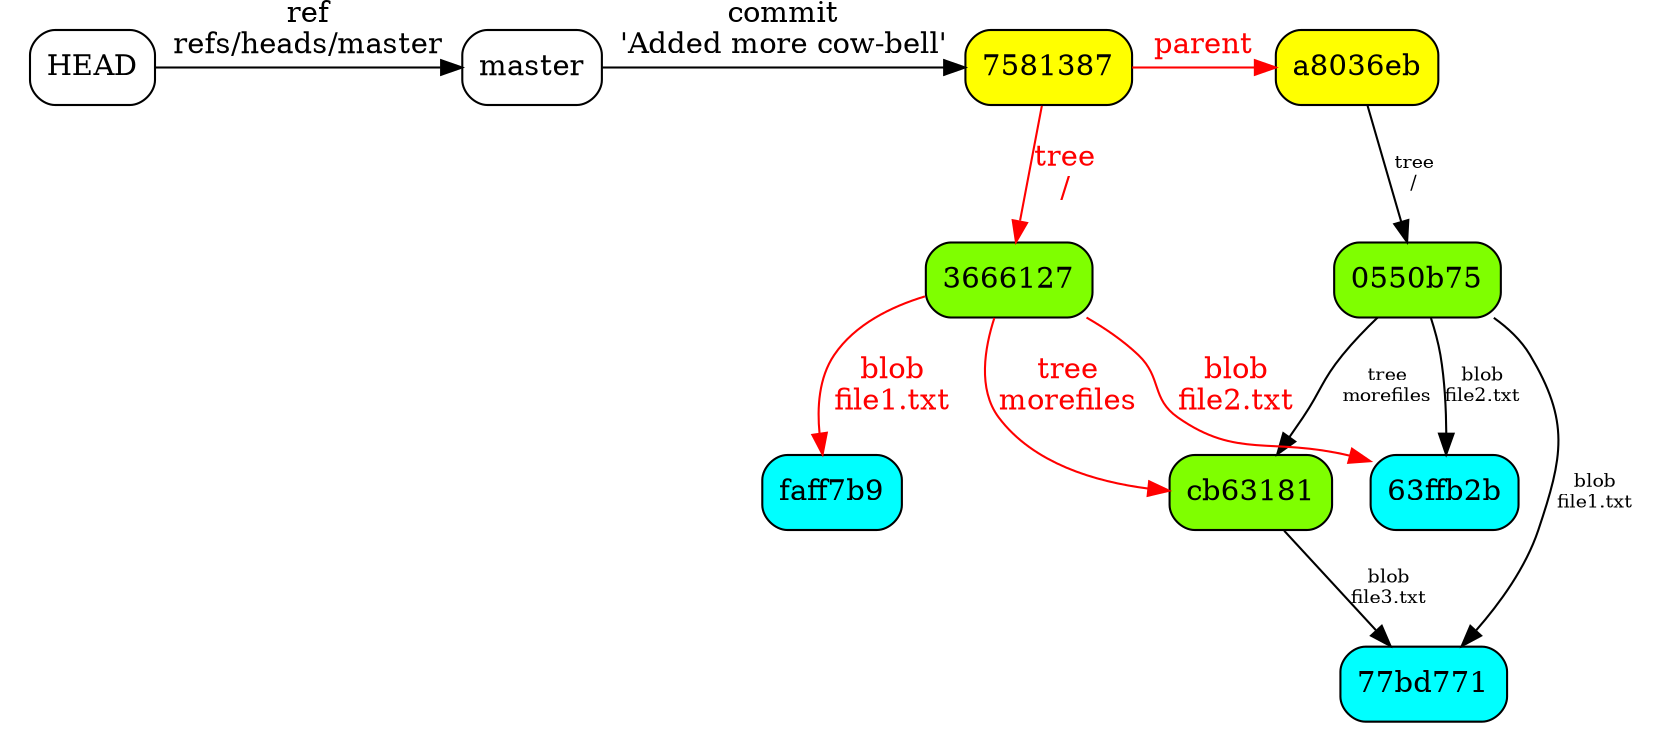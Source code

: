 digraph dag02 {
    pad=0.2;
    bgcolor=transparent;
    fontcolor=black;
    ratio=fill;
    node [shape=box, style="rounded,filled" fontsize="14"];
    edge [fontsize="14"];

    subgraph /* Refs */ {
        rank = same;
        node [fillcolor=white];
        HEAD;
        master;
    }
    subgraph /* Commits */ {
        node [fillcolor=yellow];
        rank=same;
        "a8036eb";
        "7581387";
    }
    subgraph /* Trees */ {
        node [fillcolor=chartreuse];
        "0550b75";
        "cb63181";
        "3666127";
    }
    subgraph /* Blobs */ {
        node [fillcolor=cyan];
        "77bd771";
        "63ffb2b";
        "faff7b9";
    }
    HEAD -> master [label=<ref<BR/>refs/heads/master>]
    master -> "7581387" [label=<commit<BR/>'Added more cow-bell'> constraint=false];
    subgraph /* "old" edges */ {
        edge [fontsize="9"];
        "a8036eb" -> "0550b75" [label=<tree<BR/>/>];
        "0550b75" -> "77bd771" [label=<blob<BR/>file1.txt>];
        "0550b75" -> "cb63181" [label=<tree<BR/>morefiles>];
        "0550b75" -> "63ffb2b" [label=<blob<BR/>file2.txt>];
        "cb63181" -> "77bd771" [label=<blob<BR/>file3.txt>];
    }
    subgraph /* "new" edges */ {
        edge [color="red", fontcolor="red"];
        "7581387" -> "a8036eb" [label=<parent>];
        "7581387" -> "3666127" [label=<tree<BR/>/>];
        "3666127" -> "cb63181" [label=<tree<BR/>morefiles>];
        "3666127" -> "faff7b9" [label=<blob<BR/>file1.txt>];
        "3666127" -> "63ffb2b" [label=<blob<BR/>file2.txt>];
    }
}
